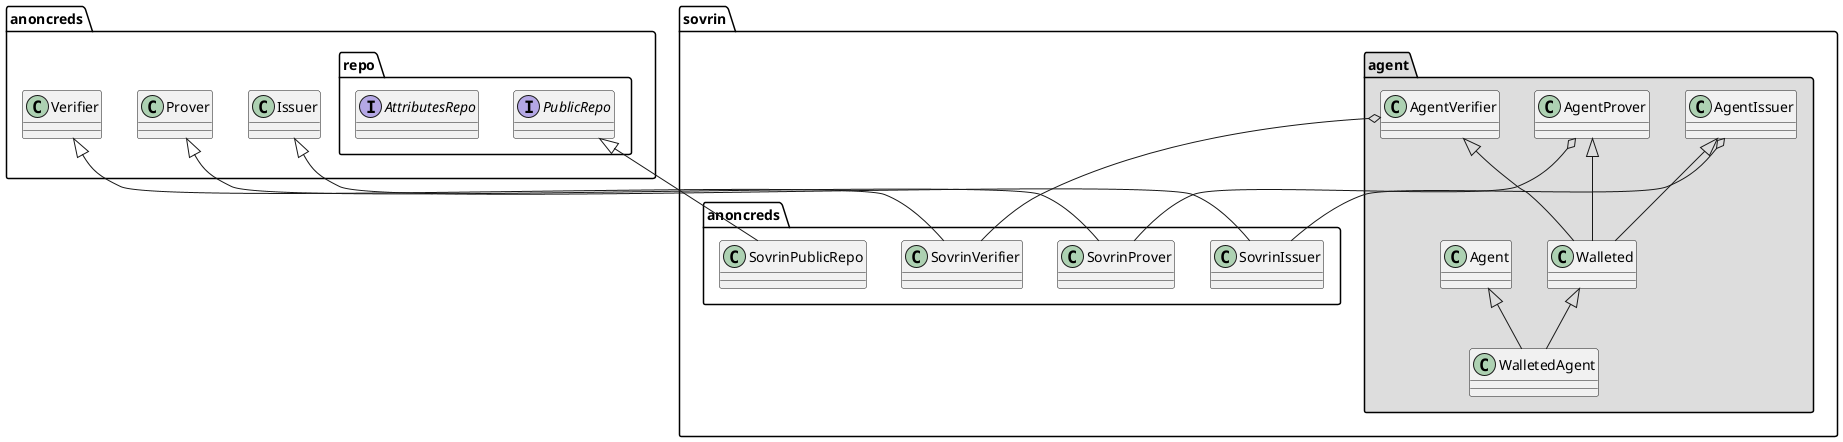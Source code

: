 @startuml

package  anoncreds.repo {

interface PublicRepo
interface AttributesRepo

}



package  anoncreds {

class Issuer
class Prover
class Verifier


}

package  sovrin.anoncreds {

Issuer <|-- SovrinIssuer
Prover <|-- SovrinProver
Verifier <|-- SovrinVerifier

PublicRepo <|-- SovrinPublicRepo
}

package  sovrin.agent #DDDDDD {

AgentIssuer o--SovrinIssuer
AgentProver o--SovrinProver
AgentVerifier o--SovrinVerifier

AgentIssuer <|-- Walleted
AgentProver <|-- Walleted
AgentVerifier <|-- Walleted
Walleted <|-- WalletedAgent
Agent <|-- WalletedAgent

}


@enduml